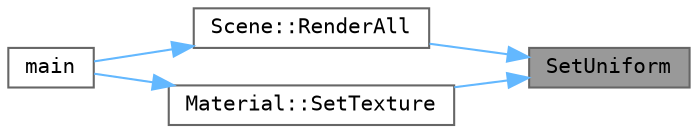 digraph "SetUniform"
{
 // LATEX_PDF_SIZE
  bgcolor="transparent";
  edge [fontname=Terminal,fontsize=10,labelfontname=Helvetica,labelfontsize=10];
  node [fontname=Terminal,fontsize=10,shape=box,height=0.2,width=0.4];
  rankdir="RL";
  Node1 [label="SetUniform",height=0.2,width=0.4,color="gray40", fillcolor="grey60", style="filled", fontcolor="black",tooltip="Sets a shader program uniform with parameters for transforms"];
  Node1 -> Node2 [dir="back",color="steelblue1",style="solid"];
  Node2 [label="Scene::RenderAll",height=0.2,width=0.4,color="grey40", fillcolor="white", style="filled",URL="$class_scene.html#af1231c8f794238d9fb79e5f413e0108f",tooltip="Draw all gameObjects using cameras[0] as a camera, accounting for all lights"];
  Node2 -> Node3 [dir="back",color="steelblue1",style="solid"];
  Node3 [label="main",height=0.2,width=0.4,color="grey40", fillcolor="white", style="filled",URL="$main_8cpp.html#ae66f6b31b5ad750f1fe042a706a4e3d4",tooltip=" "];
  Node1 -> Node4 [dir="back",color="steelblue1",style="solid"];
  Node4 [label="Material::SetTexture",height=0.2,width=0.4,color="grey40", fillcolor="white", style="filled",URL="$class_material.html#ad0049f77efe1760ee497e3df84e083c1",tooltip="Sets the texture of this material / shader"];
  Node4 -> Node3 [dir="back",color="steelblue1",style="solid"];
}
